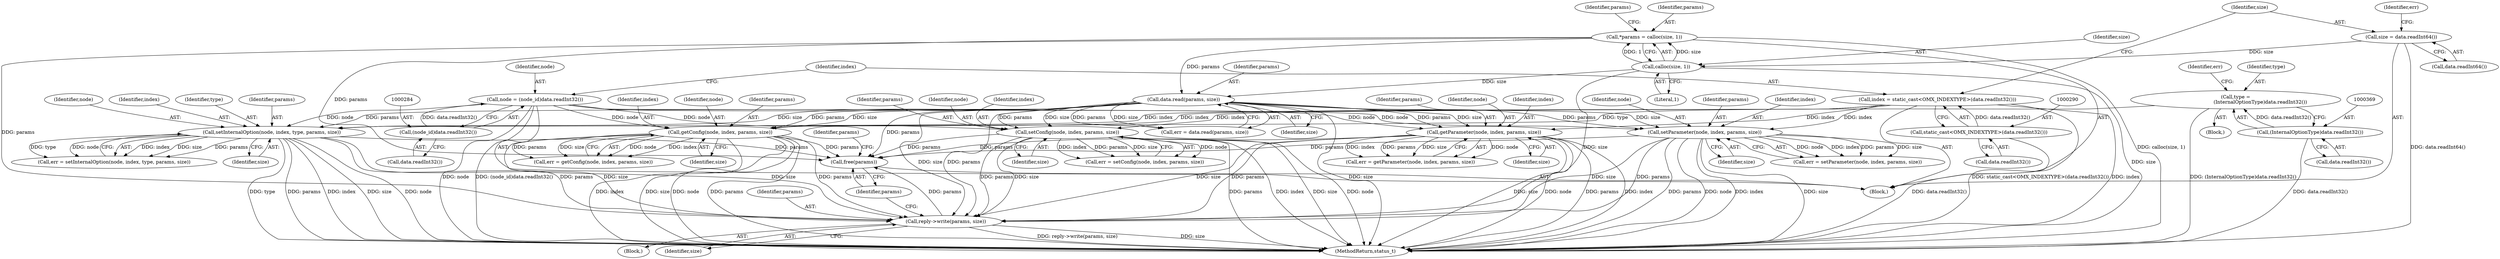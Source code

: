 digraph "0_Android_295c883fe3105b19bcd0f9e07d54c6b589fc5bff@API" {
"1000400" [label="(Call,free(params))"];
"1000311" [label="(Call,data.read(params, size))"];
"1000301" [label="(Call,*params = calloc(size, 1))"];
"1000303" [label="(Call,calloc(size, 1))"];
"1000293" [label="(Call,size = data.readInt64())"];
"1000348" [label="(Call,getConfig(node, index, params, size))"];
"1000281" [label="(Call,node = (node_id)data.readInt32())"];
"1000283" [label="(Call,(node_id)data.readInt32())"];
"1000287" [label="(Call,index = static_cast<OMX_INDEXTYPE>(data.readInt32()))"];
"1000289" [label="(Call,static_cast<OMX_INDEXTYPE>(data.readInt32()))"];
"1000397" [label="(Call,reply->write(params, size))"];
"1000357" [label="(Call,setConfig(node, index, params, size))"];
"1000373" [label="(Call,setInternalOption(node, index, type, params, size))"];
"1000366" [label="(Call,type =\n                                (InternalOptionType)data.readInt32())"];
"1000368" [label="(Call,(InternalOptionType)data.readInt32())"];
"1000330" [label="(Call,getParameter(node, index, params, size))"];
"1000339" [label="(Call,setParameter(node, index, params, size))"];
"1000282" [label="(Identifier,node)"];
"1000371" [label="(Call,err = setInternalOption(node, index, type, params, size))"];
"1000287" [label="(Call,index = static_cast<OMX_INDEXTYPE>(data.readInt32()))"];
"1000399" [label="(Identifier,size)"];
"1000368" [label="(Call,(InternalOptionType)data.readInt32())"];
"1000372" [label="(Identifier,err)"];
"1000333" [label="(Identifier,params)"];
"1000309" [label="(Call,err = data.read(params, size))"];
"1000351" [label="(Identifier,params)"];
"1001214" [label="(MethodReturn,status_t)"];
"1000401" [label="(Identifier,params)"];
"1000340" [label="(Identifier,node)"];
"1000342" [label="(Identifier,params)"];
"1000275" [label="(Block,)"];
"1000331" [label="(Identifier,node)"];
"1000330" [label="(Call,getParameter(node, index, params, size))"];
"1000361" [label="(Identifier,size)"];
"1000373" [label="(Call,setInternalOption(node, index, type, params, size))"];
"1000302" [label="(Identifier,params)"];
"1000294" [label="(Identifier,size)"];
"1000293" [label="(Call,size = data.readInt64())"];
"1000367" [label="(Identifier,type)"];
"1000301" [label="(Call,*params = calloc(size, 1))"];
"1000298" [label="(Identifier,err)"];
"1000346" [label="(Call,err = getConfig(node, index, params, size))"];
"1000364" [label="(Block,)"];
"1000328" [label="(Call,err = getParameter(node, index, params, size))"];
"1000398" [label="(Identifier,params)"];
"1000397" [label="(Call,reply->write(params, size))"];
"1000307" [label="(Identifier,params)"];
"1000311" [label="(Call,data.read(params, size))"];
"1000360" [label="(Identifier,params)"];
"1000366" [label="(Call,type =\n                                (InternalOptionType)data.readInt32())"];
"1000357" [label="(Call,setConfig(node, index, params, size))"];
"1000355" [label="(Call,err = setConfig(node, index, params, size))"];
"1000377" [label="(Identifier,params)"];
"1000378" [label="(Identifier,size)"];
"1000313" [label="(Identifier,size)"];
"1000348" [label="(Call,getConfig(node, index, params, size))"];
"1000334" [label="(Identifier,size)"];
"1000358" [label="(Identifier,node)"];
"1000285" [label="(Call,data.readInt32())"];
"1000288" [label="(Identifier,index)"];
"1000305" [label="(Literal,1)"];
"1000281" [label="(Call,node = (node_id)data.readInt32())"];
"1000295" [label="(Call,data.readInt64())"];
"1000374" [label="(Identifier,node)"];
"1000337" [label="(Call,err = setParameter(node, index, params, size))"];
"1000289" [label="(Call,static_cast<OMX_INDEXTYPE>(data.readInt32()))"];
"1000352" [label="(Identifier,size)"];
"1000396" [label="(Block,)"];
"1000291" [label="(Call,data.readInt32())"];
"1000341" [label="(Identifier,index)"];
"1000370" [label="(Call,data.readInt32())"];
"1000359" [label="(Identifier,index)"];
"1000332" [label="(Identifier,index)"];
"1000343" [label="(Identifier,size)"];
"1000303" [label="(Call,calloc(size, 1))"];
"1000304" [label="(Identifier,size)"];
"1000350" [label="(Identifier,index)"];
"1000375" [label="(Identifier,index)"];
"1000283" [label="(Call,(node_id)data.readInt32())"];
"1000400" [label="(Call,free(params))"];
"1000376" [label="(Identifier,type)"];
"1000349" [label="(Identifier,node)"];
"1000312" [label="(Identifier,params)"];
"1000403" [label="(Identifier,params)"];
"1000339" [label="(Call,setParameter(node, index, params, size))"];
"1000400" -> "1000275"  [label="AST: "];
"1000400" -> "1000401"  [label="CFG: "];
"1000401" -> "1000400"  [label="AST: "];
"1000403" -> "1000400"  [label="CFG: "];
"1000311" -> "1000400"  [label="DDG: params"];
"1000348" -> "1000400"  [label="DDG: params"];
"1000397" -> "1000400"  [label="DDG: params"];
"1000357" -> "1000400"  [label="DDG: params"];
"1000373" -> "1000400"  [label="DDG: params"];
"1000330" -> "1000400"  [label="DDG: params"];
"1000301" -> "1000400"  [label="DDG: params"];
"1000339" -> "1000400"  [label="DDG: params"];
"1000311" -> "1000309"  [label="AST: "];
"1000311" -> "1000313"  [label="CFG: "];
"1000312" -> "1000311"  [label="AST: "];
"1000313" -> "1000311"  [label="AST: "];
"1000309" -> "1000311"  [label="CFG: "];
"1000311" -> "1001214"  [label="DDG: size"];
"1000311" -> "1000309"  [label="DDG: params"];
"1000311" -> "1000309"  [label="DDG: size"];
"1000301" -> "1000311"  [label="DDG: params"];
"1000303" -> "1000311"  [label="DDG: size"];
"1000311" -> "1000330"  [label="DDG: params"];
"1000311" -> "1000330"  [label="DDG: size"];
"1000311" -> "1000339"  [label="DDG: params"];
"1000311" -> "1000339"  [label="DDG: size"];
"1000311" -> "1000348"  [label="DDG: params"];
"1000311" -> "1000348"  [label="DDG: size"];
"1000311" -> "1000357"  [label="DDG: params"];
"1000311" -> "1000357"  [label="DDG: size"];
"1000311" -> "1000373"  [label="DDG: params"];
"1000311" -> "1000373"  [label="DDG: size"];
"1000311" -> "1000397"  [label="DDG: params"];
"1000311" -> "1000397"  [label="DDG: size"];
"1000301" -> "1000275"  [label="AST: "];
"1000301" -> "1000303"  [label="CFG: "];
"1000302" -> "1000301"  [label="AST: "];
"1000303" -> "1000301"  [label="AST: "];
"1000307" -> "1000301"  [label="CFG: "];
"1000301" -> "1001214"  [label="DDG: calloc(size, 1)"];
"1000303" -> "1000301"  [label="DDG: size"];
"1000303" -> "1000301"  [label="DDG: 1"];
"1000301" -> "1000397"  [label="DDG: params"];
"1000303" -> "1000305"  [label="CFG: "];
"1000304" -> "1000303"  [label="AST: "];
"1000305" -> "1000303"  [label="AST: "];
"1000303" -> "1001214"  [label="DDG: size"];
"1000293" -> "1000303"  [label="DDG: size"];
"1000303" -> "1000397"  [label="DDG: size"];
"1000293" -> "1000275"  [label="AST: "];
"1000293" -> "1000295"  [label="CFG: "];
"1000294" -> "1000293"  [label="AST: "];
"1000295" -> "1000293"  [label="AST: "];
"1000298" -> "1000293"  [label="CFG: "];
"1000293" -> "1001214"  [label="DDG: data.readInt64()"];
"1000348" -> "1000346"  [label="AST: "];
"1000348" -> "1000352"  [label="CFG: "];
"1000349" -> "1000348"  [label="AST: "];
"1000350" -> "1000348"  [label="AST: "];
"1000351" -> "1000348"  [label="AST: "];
"1000352" -> "1000348"  [label="AST: "];
"1000346" -> "1000348"  [label="CFG: "];
"1000348" -> "1001214"  [label="DDG: node"];
"1000348" -> "1001214"  [label="DDG: params"];
"1000348" -> "1001214"  [label="DDG: index"];
"1000348" -> "1001214"  [label="DDG: size"];
"1000348" -> "1000346"  [label="DDG: node"];
"1000348" -> "1000346"  [label="DDG: index"];
"1000348" -> "1000346"  [label="DDG: params"];
"1000348" -> "1000346"  [label="DDG: size"];
"1000281" -> "1000348"  [label="DDG: node"];
"1000287" -> "1000348"  [label="DDG: index"];
"1000348" -> "1000397"  [label="DDG: params"];
"1000348" -> "1000397"  [label="DDG: size"];
"1000281" -> "1000275"  [label="AST: "];
"1000281" -> "1000283"  [label="CFG: "];
"1000282" -> "1000281"  [label="AST: "];
"1000283" -> "1000281"  [label="AST: "];
"1000288" -> "1000281"  [label="CFG: "];
"1000281" -> "1001214"  [label="DDG: node"];
"1000281" -> "1001214"  [label="DDG: (node_id)data.readInt32()"];
"1000283" -> "1000281"  [label="DDG: data.readInt32()"];
"1000281" -> "1000330"  [label="DDG: node"];
"1000281" -> "1000339"  [label="DDG: node"];
"1000281" -> "1000357"  [label="DDG: node"];
"1000281" -> "1000373"  [label="DDG: node"];
"1000283" -> "1000285"  [label="CFG: "];
"1000284" -> "1000283"  [label="AST: "];
"1000285" -> "1000283"  [label="AST: "];
"1000287" -> "1000275"  [label="AST: "];
"1000287" -> "1000289"  [label="CFG: "];
"1000288" -> "1000287"  [label="AST: "];
"1000289" -> "1000287"  [label="AST: "];
"1000294" -> "1000287"  [label="CFG: "];
"1000287" -> "1001214"  [label="DDG: static_cast<OMX_INDEXTYPE>(data.readInt32())"];
"1000287" -> "1001214"  [label="DDG: index"];
"1000289" -> "1000287"  [label="DDG: data.readInt32()"];
"1000287" -> "1000330"  [label="DDG: index"];
"1000287" -> "1000339"  [label="DDG: index"];
"1000287" -> "1000357"  [label="DDG: index"];
"1000287" -> "1000373"  [label="DDG: index"];
"1000289" -> "1000291"  [label="CFG: "];
"1000290" -> "1000289"  [label="AST: "];
"1000291" -> "1000289"  [label="AST: "];
"1000289" -> "1001214"  [label="DDG: data.readInt32()"];
"1000397" -> "1000396"  [label="AST: "];
"1000397" -> "1000399"  [label="CFG: "];
"1000398" -> "1000397"  [label="AST: "];
"1000399" -> "1000397"  [label="AST: "];
"1000401" -> "1000397"  [label="CFG: "];
"1000397" -> "1001214"  [label="DDG: reply->write(params, size)"];
"1000397" -> "1001214"  [label="DDG: size"];
"1000357" -> "1000397"  [label="DDG: params"];
"1000357" -> "1000397"  [label="DDG: size"];
"1000373" -> "1000397"  [label="DDG: params"];
"1000373" -> "1000397"  [label="DDG: size"];
"1000330" -> "1000397"  [label="DDG: params"];
"1000330" -> "1000397"  [label="DDG: size"];
"1000339" -> "1000397"  [label="DDG: params"];
"1000339" -> "1000397"  [label="DDG: size"];
"1000357" -> "1000355"  [label="AST: "];
"1000357" -> "1000361"  [label="CFG: "];
"1000358" -> "1000357"  [label="AST: "];
"1000359" -> "1000357"  [label="AST: "];
"1000360" -> "1000357"  [label="AST: "];
"1000361" -> "1000357"  [label="AST: "];
"1000355" -> "1000357"  [label="CFG: "];
"1000357" -> "1001214"  [label="DDG: size"];
"1000357" -> "1001214"  [label="DDG: node"];
"1000357" -> "1001214"  [label="DDG: params"];
"1000357" -> "1001214"  [label="DDG: index"];
"1000357" -> "1000355"  [label="DDG: node"];
"1000357" -> "1000355"  [label="DDG: index"];
"1000357" -> "1000355"  [label="DDG: params"];
"1000357" -> "1000355"  [label="DDG: size"];
"1000373" -> "1000371"  [label="AST: "];
"1000373" -> "1000378"  [label="CFG: "];
"1000374" -> "1000373"  [label="AST: "];
"1000375" -> "1000373"  [label="AST: "];
"1000376" -> "1000373"  [label="AST: "];
"1000377" -> "1000373"  [label="AST: "];
"1000378" -> "1000373"  [label="AST: "];
"1000371" -> "1000373"  [label="CFG: "];
"1000373" -> "1001214"  [label="DDG: type"];
"1000373" -> "1001214"  [label="DDG: params"];
"1000373" -> "1001214"  [label="DDG: index"];
"1000373" -> "1001214"  [label="DDG: size"];
"1000373" -> "1001214"  [label="DDG: node"];
"1000373" -> "1000371"  [label="DDG: index"];
"1000373" -> "1000371"  [label="DDG: size"];
"1000373" -> "1000371"  [label="DDG: params"];
"1000373" -> "1000371"  [label="DDG: type"];
"1000373" -> "1000371"  [label="DDG: node"];
"1000366" -> "1000373"  [label="DDG: type"];
"1000366" -> "1000364"  [label="AST: "];
"1000366" -> "1000368"  [label="CFG: "];
"1000367" -> "1000366"  [label="AST: "];
"1000368" -> "1000366"  [label="AST: "];
"1000372" -> "1000366"  [label="CFG: "];
"1000366" -> "1001214"  [label="DDG: (InternalOptionType)data.readInt32()"];
"1000368" -> "1000366"  [label="DDG: data.readInt32()"];
"1000368" -> "1000370"  [label="CFG: "];
"1000369" -> "1000368"  [label="AST: "];
"1000370" -> "1000368"  [label="AST: "];
"1000368" -> "1001214"  [label="DDG: data.readInt32()"];
"1000330" -> "1000328"  [label="AST: "];
"1000330" -> "1000334"  [label="CFG: "];
"1000331" -> "1000330"  [label="AST: "];
"1000332" -> "1000330"  [label="AST: "];
"1000333" -> "1000330"  [label="AST: "];
"1000334" -> "1000330"  [label="AST: "];
"1000328" -> "1000330"  [label="CFG: "];
"1000330" -> "1001214"  [label="DDG: size"];
"1000330" -> "1001214"  [label="DDG: node"];
"1000330" -> "1001214"  [label="DDG: params"];
"1000330" -> "1001214"  [label="DDG: index"];
"1000330" -> "1000328"  [label="DDG: node"];
"1000330" -> "1000328"  [label="DDG: index"];
"1000330" -> "1000328"  [label="DDG: params"];
"1000330" -> "1000328"  [label="DDG: size"];
"1000339" -> "1000337"  [label="AST: "];
"1000339" -> "1000343"  [label="CFG: "];
"1000340" -> "1000339"  [label="AST: "];
"1000341" -> "1000339"  [label="AST: "];
"1000342" -> "1000339"  [label="AST: "];
"1000343" -> "1000339"  [label="AST: "];
"1000337" -> "1000339"  [label="CFG: "];
"1000339" -> "1001214"  [label="DDG: size"];
"1000339" -> "1001214"  [label="DDG: params"];
"1000339" -> "1001214"  [label="DDG: node"];
"1000339" -> "1001214"  [label="DDG: index"];
"1000339" -> "1000337"  [label="DDG: node"];
"1000339" -> "1000337"  [label="DDG: index"];
"1000339" -> "1000337"  [label="DDG: params"];
"1000339" -> "1000337"  [label="DDG: size"];
}
